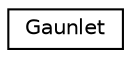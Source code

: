 digraph "Graphical Class Hierarchy"
{
 // LATEX_PDF_SIZE
  edge [fontname="Helvetica",fontsize="10",labelfontname="Helvetica",labelfontsize="10"];
  node [fontname="Helvetica",fontsize="10",shape=record];
  rankdir="LR";
  Node0 [label="Gaunlet",height=0.2,width=0.4,color="black", fillcolor="white", style="filled",URL="$classGaunlet.html",tooltip=" "];
}
